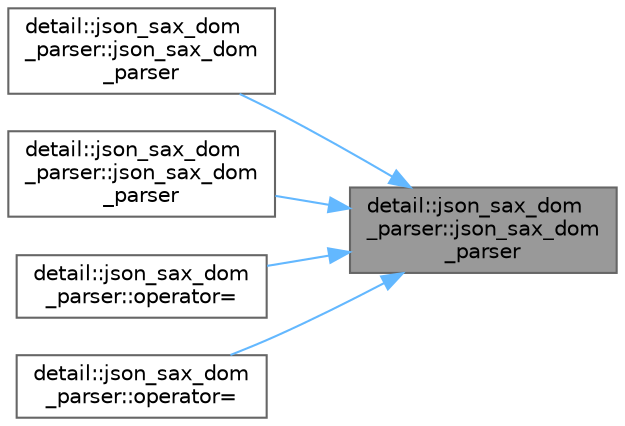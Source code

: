 digraph "detail::json_sax_dom_parser::json_sax_dom_parser"
{
 // INTERACTIVE_SVG=YES
 // LATEX_PDF_SIZE
  bgcolor="transparent";
  edge [fontname=Helvetica,fontsize=10,labelfontname=Helvetica,labelfontsize=10];
  node [fontname=Helvetica,fontsize=10,shape=box,height=0.2,width=0.4];
  rankdir="RL";
  Node1 [id="Node000001",label="detail::json_sax_dom\l_parser::json_sax_dom\l_parser",height=0.2,width=0.4,color="gray40", fillcolor="grey60", style="filled", fontcolor="black",tooltip=" "];
  Node1 -> Node2 [id="edge1_Node000001_Node000002",dir="back",color="steelblue1",style="solid",tooltip=" "];
  Node2 [id="Node000002",label="detail::json_sax_dom\l_parser::json_sax_dom\l_parser",height=0.2,width=0.4,color="grey40", fillcolor="white", style="filled",URL="$classdetail_1_1json__sax__dom__parser.html#a34ca560890d1126e7a57683f3c9296c8",tooltip=" "];
  Node1 -> Node3 [id="edge2_Node000001_Node000003",dir="back",color="steelblue1",style="solid",tooltip=" "];
  Node3 [id="Node000003",label="detail::json_sax_dom\l_parser::json_sax_dom\l_parser",height=0.2,width=0.4,color="grey40", fillcolor="white", style="filled",URL="$classdetail_1_1json__sax__dom__parser.html#ad00e9f38b0a249aaf0ea09ee2a69c8c7",tooltip=" "];
  Node1 -> Node4 [id="edge3_Node000001_Node000004",dir="back",color="steelblue1",style="solid",tooltip=" "];
  Node4 [id="Node000004",label="detail::json_sax_dom\l_parser::operator=",height=0.2,width=0.4,color="grey40", fillcolor="white", style="filled",URL="$classdetail_1_1json__sax__dom__parser.html#a4af2b7ba4bc3f5bfad700e5c5c6d9b1d",tooltip=" "];
  Node1 -> Node5 [id="edge4_Node000001_Node000005",dir="back",color="steelblue1",style="solid",tooltip=" "];
  Node5 [id="Node000005",label="detail::json_sax_dom\l_parser::operator=",height=0.2,width=0.4,color="grey40", fillcolor="white", style="filled",URL="$classdetail_1_1json__sax__dom__parser.html#afa4acacedffa23e3ec3372405a56ed5e",tooltip=" "];
}
